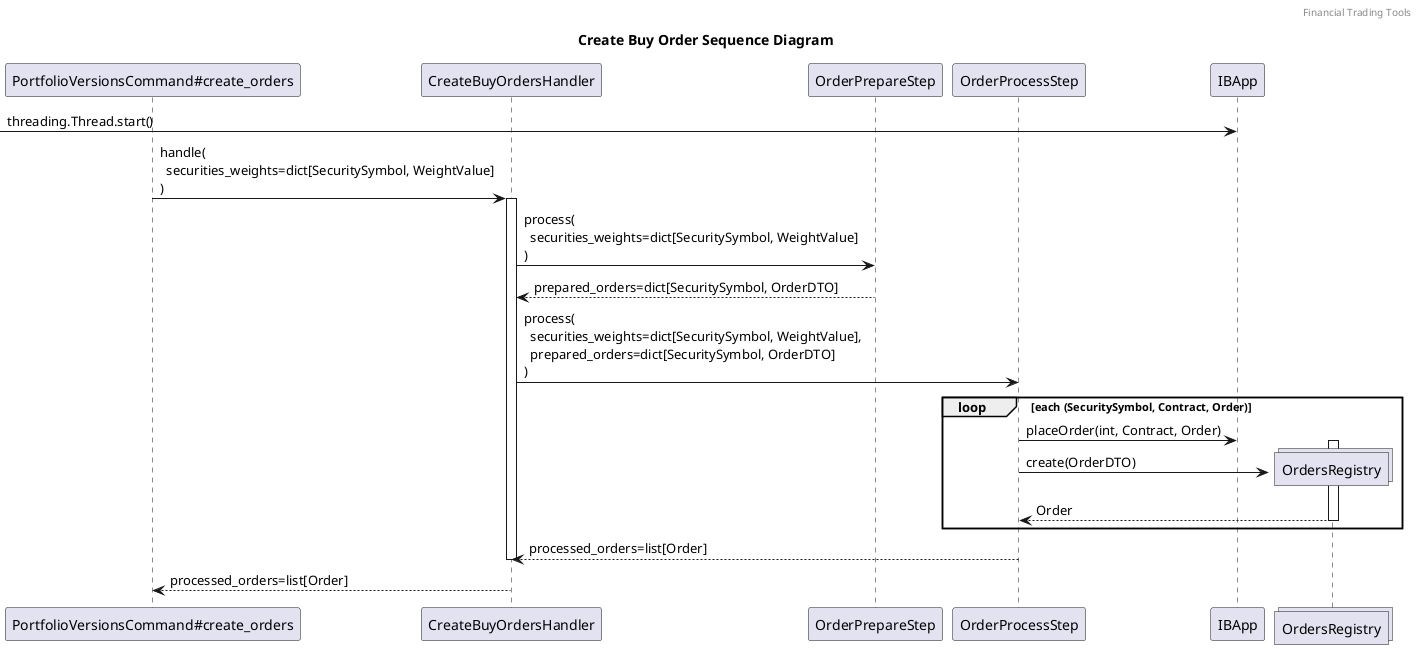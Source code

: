 @startuml
header Financial Trading Tools
title Create Buy Order Sequence Diagram

participant "PortfolioVersionsCommand#create_orders" as pvcom
participant CreateBuyOrdersHandler as cbohandl
participant OrderPrepareStep as oprepstep
participant OrderProcessStep as cprocstep
participant IBApp

[-> IBApp : threading.Thread.start()

pvcom -> cbohandl : handle(\n  securities_weights=dict[SecuritySymbol, WeightValue]\n)
activate cbohandl

cbohandl -> oprepstep : process(\n  securities_weights=dict[SecuritySymbol, WeightValue]\n)
oprepstep --> cbohandl : prepared_orders=dict[SecuritySymbol, OrderDTO]

cbohandl -> cprocstep : process(\n  securities_weights=dict[SecuritySymbol, WeightValue],\n  prepared_orders=dict[SecuritySymbol, OrderDTO]\n)
loop each (SecuritySymbol, Contract, Order)
  cprocstep -> IBApp : placeOrder(int, Contract, Order)
  create collections OrdersRegistry
  activate OrdersRegistry
  cprocstep -> OrdersRegistry : create(OrderDTO)
  OrdersRegistry --> cprocstep : Order
  deactivate OrdersRegistry
end
cprocstep --> cbohandl : processed_orders=list[Order]

deactivate cbohandl

cbohandl --> pvcom : processed_orders=list[Order]
@enduml
